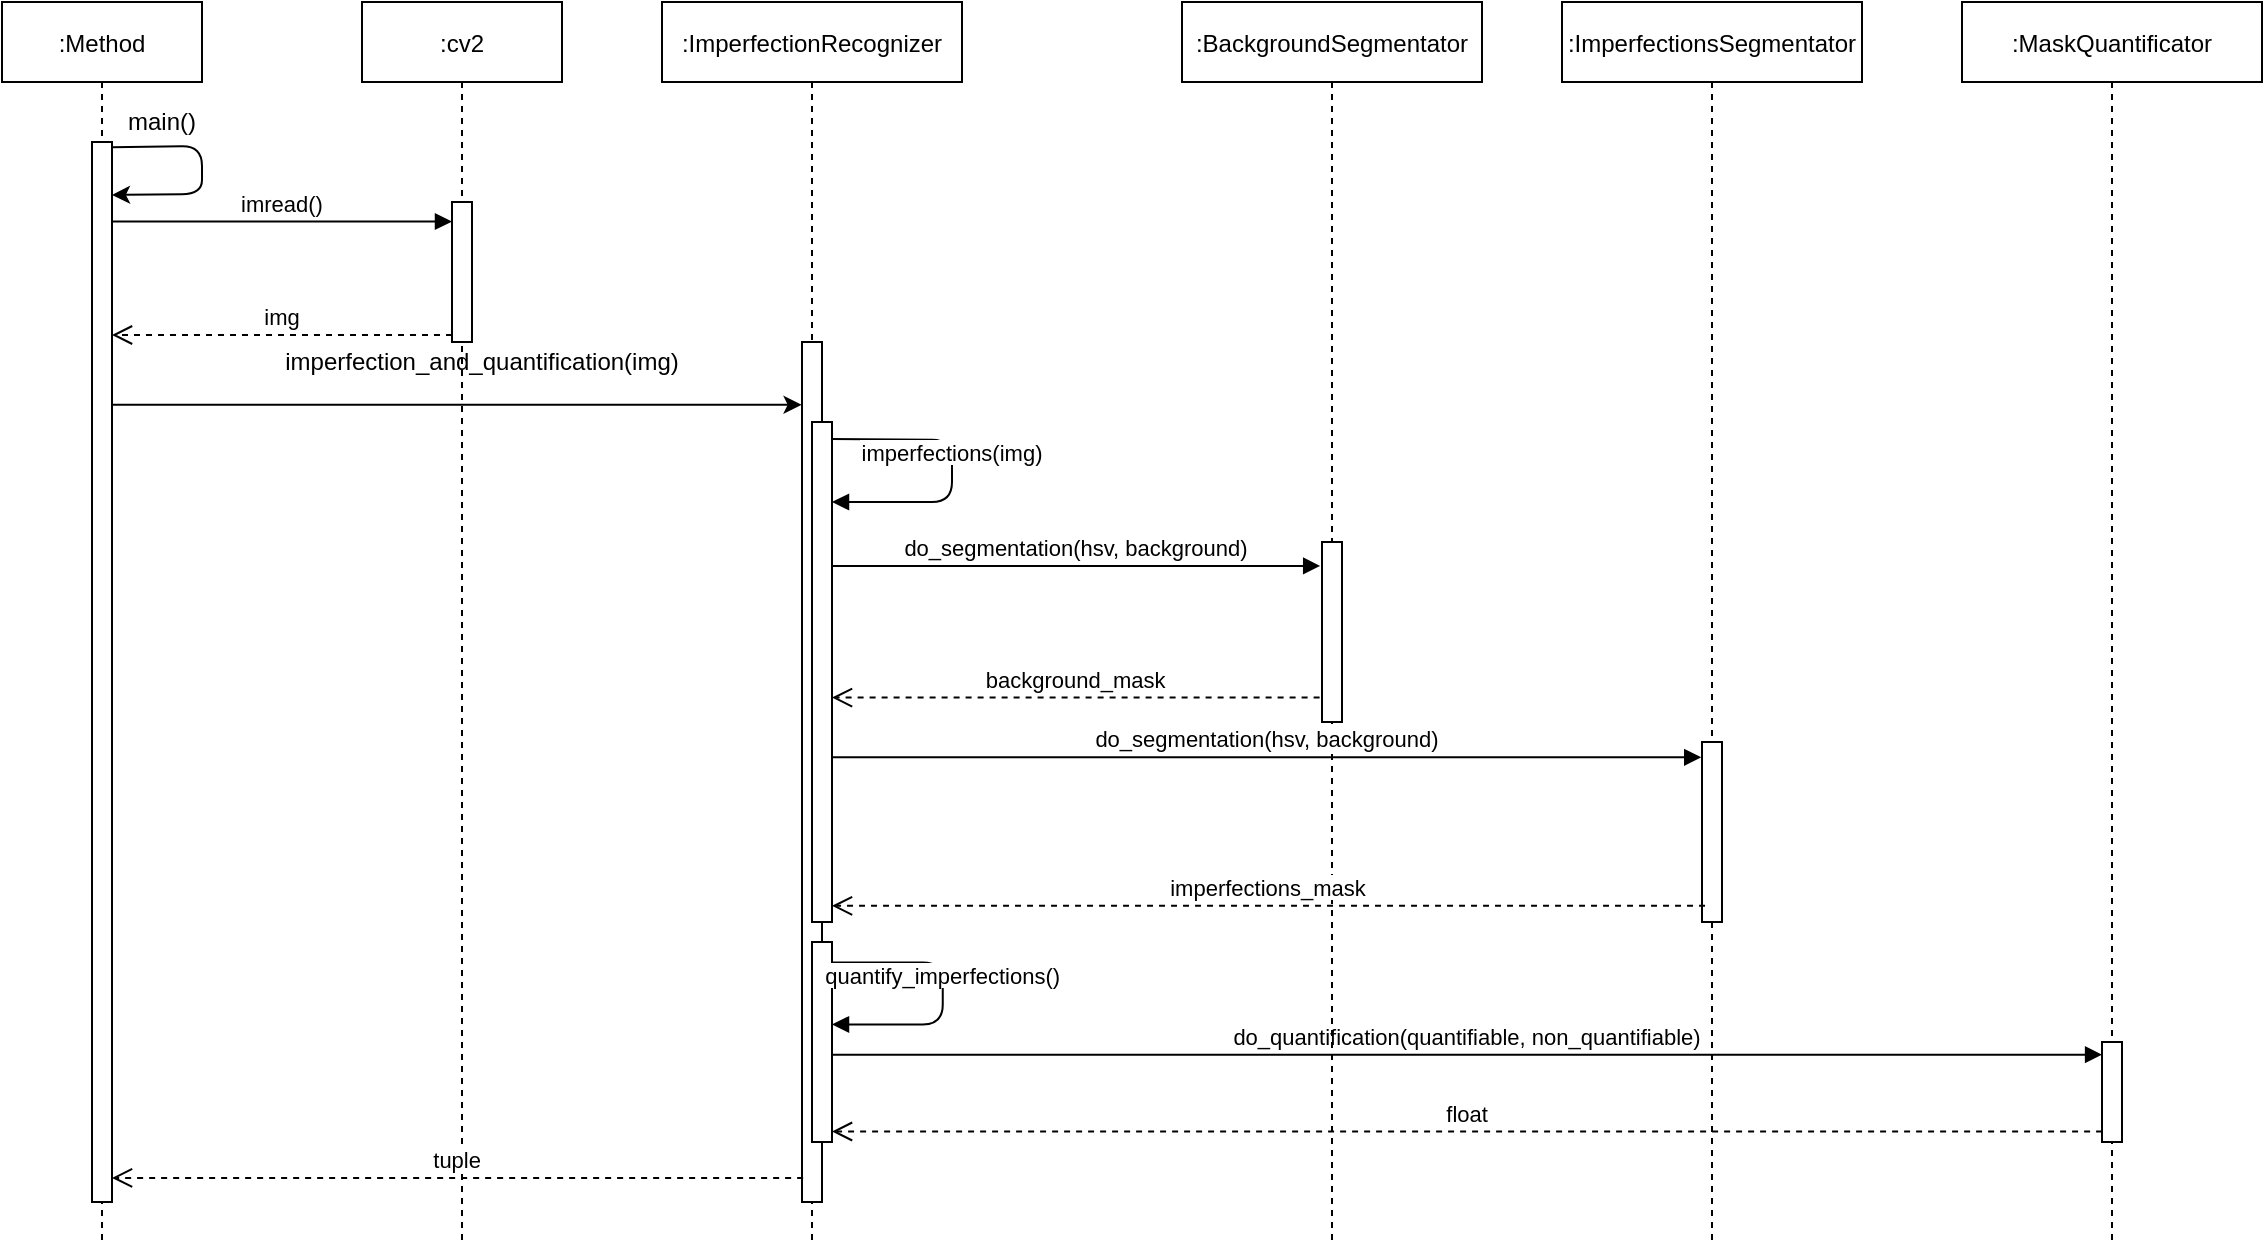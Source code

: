 <mxfile version="14.5.3" type="device"><diagram id="kgpKYQtTHZ0yAKxKKP6v" name="Page-1"><mxGraphModel dx="773" dy="1108" grid="1" gridSize="10" guides="1" tooltips="1" connect="1" arrows="1" fold="1" page="1" pageScale="1" pageWidth="850" pageHeight="1100" math="0" shadow="0"><root><mxCell id="0"/><mxCell id="1" parent="0"/><mxCell id="3nuBFxr9cyL0pnOWT2aG-1" value=":Method" style="shape=umlLifeline;perimeter=lifelinePerimeter;container=1;collapsible=0;recursiveResize=0;rounded=0;shadow=0;strokeWidth=1;" parent="1" vertex="1"><mxGeometry x="120" y="80" width="100" height="620" as="geometry"/></mxCell><mxCell id="3nuBFxr9cyL0pnOWT2aG-2" value="" style="points=[];perimeter=orthogonalPerimeter;rounded=0;shadow=0;strokeWidth=1;" parent="3nuBFxr9cyL0pnOWT2aG-1" vertex="1"><mxGeometry x="45" y="70" width="10" height="530" as="geometry"/></mxCell><mxCell id="S4XG4kWtTSeuDnUC4Zkn-2" value="" style="endArrow=classic;html=1;exitX=0.972;exitY=0.005;exitDx=0;exitDy=0;exitPerimeter=0;entryX=1;entryY=0.05;entryDx=0;entryDy=0;entryPerimeter=0;" parent="3nuBFxr9cyL0pnOWT2aG-1" source="3nuBFxr9cyL0pnOWT2aG-2" target="3nuBFxr9cyL0pnOWT2aG-2" edge="1"><mxGeometry width="50" height="50" relative="1" as="geometry"><mxPoint x="190" y="340" as="sourcePoint"/><mxPoint x="110" y="100" as="targetPoint"/><Array as="points"><mxPoint x="100" y="72"/><mxPoint x="100" y="96"/></Array></mxGeometry></mxCell><mxCell id="3nuBFxr9cyL0pnOWT2aG-5" value=":cv2" style="shape=umlLifeline;perimeter=lifelinePerimeter;container=1;collapsible=0;recursiveResize=0;rounded=0;shadow=0;strokeWidth=1;" parent="1" vertex="1"><mxGeometry x="300" y="80" width="100" height="620" as="geometry"/></mxCell><mxCell id="3nuBFxr9cyL0pnOWT2aG-6" value="" style="points=[];perimeter=orthogonalPerimeter;rounded=0;shadow=0;strokeWidth=1;" parent="3nuBFxr9cyL0pnOWT2aG-5" vertex="1"><mxGeometry x="45" y="100" width="10" height="70" as="geometry"/></mxCell><mxCell id="3nuBFxr9cyL0pnOWT2aG-7" value="img" style="verticalAlign=bottom;endArrow=open;dashed=1;endSize=8;exitX=0;exitY=0.95;shadow=0;strokeWidth=1;" parent="1" source="3nuBFxr9cyL0pnOWT2aG-6" target="3nuBFxr9cyL0pnOWT2aG-2" edge="1"><mxGeometry relative="1" as="geometry"><mxPoint x="275" y="236" as="targetPoint"/></mxGeometry></mxCell><mxCell id="3nuBFxr9cyL0pnOWT2aG-8" value="imread()" style="verticalAlign=bottom;endArrow=block;shadow=0;strokeWidth=1;exitX=1;exitY=0.075;exitDx=0;exitDy=0;exitPerimeter=0;" parent="1" source="3nuBFxr9cyL0pnOWT2aG-2" target="3nuBFxr9cyL0pnOWT2aG-6" edge="1"><mxGeometry relative="1" as="geometry"><mxPoint x="275" y="160" as="sourcePoint"/><mxPoint x="347" y="188" as="targetPoint"/><Array as="points"/></mxGeometry></mxCell><mxCell id="S4XG4kWtTSeuDnUC4Zkn-3" value="main()" style="text;html=1;strokeColor=none;fillColor=none;align=center;verticalAlign=middle;whiteSpace=wrap;rounded=0;" parent="1" vertex="1"><mxGeometry x="180" y="130" width="40" height="20" as="geometry"/></mxCell><mxCell id="S4XG4kWtTSeuDnUC4Zkn-6" value=":ImperfectionRecognizer" style="shape=umlLifeline;perimeter=lifelinePerimeter;container=1;collapsible=0;recursiveResize=0;rounded=0;shadow=0;strokeWidth=1;" parent="1" vertex="1"><mxGeometry x="450" y="80" width="150" height="620" as="geometry"/></mxCell><mxCell id="S4XG4kWtTSeuDnUC4Zkn-7" value="" style="points=[];perimeter=orthogonalPerimeter;rounded=0;shadow=0;strokeWidth=1;" parent="S4XG4kWtTSeuDnUC4Zkn-6" vertex="1"><mxGeometry x="70" y="170" width="10" height="430" as="geometry"/></mxCell><mxCell id="S4XG4kWtTSeuDnUC4Zkn-16" value="imperfections(img)" style="verticalAlign=bottom;endArrow=block;shadow=0;strokeWidth=1;exitX=0.935;exitY=0.034;exitDx=0;exitDy=0;exitPerimeter=0;" parent="S4XG4kWtTSeuDnUC4Zkn-6" source="S4XG4kWtTSeuDnUC4Zkn-29" edge="1"><mxGeometry relative="1" as="geometry"><mxPoint x="90" y="219.0" as="sourcePoint"/><mxPoint x="85" y="250" as="targetPoint"/><Array as="points"><mxPoint x="145" y="219"/><mxPoint x="145" y="250"/></Array></mxGeometry></mxCell><mxCell id="S4XG4kWtTSeuDnUC4Zkn-29" value="" style="points=[];perimeter=orthogonalPerimeter;rounded=0;shadow=0;strokeWidth=1;fontStyle=1" parent="S4XG4kWtTSeuDnUC4Zkn-6" vertex="1"><mxGeometry x="75" y="210" width="10" height="250" as="geometry"/></mxCell><mxCell id="S4XG4kWtTSeuDnUC4Zkn-30" value="" style="points=[];perimeter=orthogonalPerimeter;rounded=0;shadow=0;strokeWidth=1;fontStyle=1" parent="S4XG4kWtTSeuDnUC4Zkn-6" vertex="1"><mxGeometry x="75" y="470" width="10" height="100" as="geometry"/></mxCell><mxCell id="S4XG4kWtTSeuDnUC4Zkn-32" value="quantify_imperfections()" style="verticalAlign=bottom;endArrow=block;shadow=0;strokeWidth=1;" parent="S4XG4kWtTSeuDnUC4Zkn-6" source="S4XG4kWtTSeuDnUC4Zkn-30" target="S4XG4kWtTSeuDnUC4Zkn-30" edge="1"><mxGeometry relative="1" as="geometry"><mxPoint x="80.0" y="480" as="sourcePoint"/><mxPoint x="80.38" y="511.25" as="targetPoint"/><Array as="points"><mxPoint x="140.38" y="480.25"/><mxPoint x="140.38" y="511.25"/></Array></mxGeometry></mxCell><mxCell id="S4XG4kWtTSeuDnUC4Zkn-8" value="" style="endArrow=classic;html=1;entryX=-0.021;entryY=0.073;entryDx=0;entryDy=0;entryPerimeter=0;" parent="1" source="3nuBFxr9cyL0pnOWT2aG-2" target="S4XG4kWtTSeuDnUC4Zkn-7" edge="1"><mxGeometry width="50" height="50" relative="1" as="geometry"><mxPoint x="360" y="510" as="sourcePoint"/><mxPoint x="410" y="460" as="targetPoint"/></mxGeometry></mxCell><mxCell id="S4XG4kWtTSeuDnUC4Zkn-9" value="imperfection_and_quantification(img)" style="text;html=1;strokeColor=none;fillColor=none;align=center;verticalAlign=middle;whiteSpace=wrap;rounded=0;" parent="1" vertex="1"><mxGeometry x="340" y="250" width="40" height="20" as="geometry"/></mxCell><mxCell id="S4XG4kWtTSeuDnUC4Zkn-11" value="tuple" style="verticalAlign=bottom;endArrow=open;dashed=1;endSize=8;exitX=0.057;exitY=0.972;shadow=0;strokeWidth=1;exitDx=0;exitDy=0;exitPerimeter=0;" parent="1" source="S4XG4kWtTSeuDnUC4Zkn-7" target="3nuBFxr9cyL0pnOWT2aG-2" edge="1"><mxGeometry relative="1" as="geometry"><mxPoint x="340" y="540.0" as="targetPoint"/><mxPoint x="510" y="540.0" as="sourcePoint"/></mxGeometry></mxCell><mxCell id="S4XG4kWtTSeuDnUC4Zkn-12" value=":MaskQuantificator" style="shape=umlLifeline;perimeter=lifelinePerimeter;container=1;collapsible=0;recursiveResize=0;rounded=0;shadow=0;strokeWidth=1;" parent="1" vertex="1"><mxGeometry x="1100" y="80" width="150" height="620" as="geometry"/></mxCell><mxCell id="S4XG4kWtTSeuDnUC4Zkn-13" value="" style="points=[];perimeter=orthogonalPerimeter;rounded=0;shadow=0;strokeWidth=1;" parent="S4XG4kWtTSeuDnUC4Zkn-12" vertex="1"><mxGeometry x="70" y="520" width="10" height="50" as="geometry"/></mxCell><mxCell id="S4XG4kWtTSeuDnUC4Zkn-17" value="do_quantification(quantifiable, non_quantifiable)" style="verticalAlign=bottom;endArrow=block;shadow=0;strokeWidth=1;entryX=0.005;entryY=0.127;entryDx=0;entryDy=0;entryPerimeter=0;" parent="1" source="S4XG4kWtTSeuDnUC4Zkn-30" target="S4XG4kWtTSeuDnUC4Zkn-13" edge="1"><mxGeometry relative="1" as="geometry"><mxPoint x="540" y="370" as="sourcePoint"/><mxPoint x="710" y="370" as="targetPoint"/><Array as="points"/></mxGeometry></mxCell><mxCell id="S4XG4kWtTSeuDnUC4Zkn-18" value="float" style="verticalAlign=bottom;endArrow=open;dashed=1;endSize=8;exitX=0.005;exitY=0.895;shadow=0;strokeWidth=1;exitDx=0;exitDy=0;exitPerimeter=0;" parent="1" source="S4XG4kWtTSeuDnUC4Zkn-13" target="S4XG4kWtTSeuDnUC4Zkn-30" edge="1"><mxGeometry relative="1" as="geometry"><mxPoint x="440" y="430.0" as="targetPoint"/><mxPoint x="783.75" y="431.19" as="sourcePoint"/></mxGeometry></mxCell><mxCell id="S4XG4kWtTSeuDnUC4Zkn-19" value=":BackgroundSegmentator" style="shape=umlLifeline;perimeter=lifelinePerimeter;container=1;collapsible=0;recursiveResize=0;rounded=0;shadow=0;strokeWidth=1;" parent="1" vertex="1"><mxGeometry x="710" y="80" width="150" height="620" as="geometry"/></mxCell><mxCell id="S4XG4kWtTSeuDnUC4Zkn-20" value="" style="points=[];perimeter=orthogonalPerimeter;rounded=0;shadow=0;strokeWidth=1;" parent="S4XG4kWtTSeuDnUC4Zkn-19" vertex="1"><mxGeometry x="70" y="270" width="10" height="90" as="geometry"/></mxCell><mxCell id="S4XG4kWtTSeuDnUC4Zkn-21" value="do_segmentation(hsv, background)" style="verticalAlign=bottom;endArrow=block;shadow=0;strokeWidth=1;entryX=-0.09;entryY=0.133;entryDx=0;entryDy=0;entryPerimeter=0;" parent="1" source="S4XG4kWtTSeuDnUC4Zkn-29" target="S4XG4kWtTSeuDnUC4Zkn-20" edge="1"><mxGeometry relative="1" as="geometry"><mxPoint x="360" y="389.41" as="sourcePoint"/><mxPoint x="860.05" y="389.41" as="targetPoint"/><Array as="points"/></mxGeometry></mxCell><mxCell id="S4XG4kWtTSeuDnUC4Zkn-22" value="background_mask" style="verticalAlign=bottom;endArrow=open;dashed=1;endSize=8;exitX=-0.12;exitY=0.864;shadow=0;strokeWidth=1;exitDx=0;exitDy=0;exitPerimeter=0;" parent="1" source="S4XG4kWtTSeuDnUC4Zkn-20" target="S4XG4kWtTSeuDnUC4Zkn-29" edge="1"><mxGeometry relative="1" as="geometry"><mxPoint x="390" y="389.66" as="targetPoint"/><mxPoint x="890.05" y="389.66" as="sourcePoint"/></mxGeometry></mxCell><mxCell id="S4XG4kWtTSeuDnUC4Zkn-25" value=":ImperfectionsSegmentator" style="shape=umlLifeline;perimeter=lifelinePerimeter;container=1;collapsible=0;recursiveResize=0;rounded=0;shadow=0;strokeWidth=1;" parent="1" vertex="1"><mxGeometry x="900" y="80" width="150" height="620" as="geometry"/></mxCell><mxCell id="S4XG4kWtTSeuDnUC4Zkn-26" value="" style="points=[];perimeter=orthogonalPerimeter;rounded=0;shadow=0;strokeWidth=1;" parent="S4XG4kWtTSeuDnUC4Zkn-25" vertex="1"><mxGeometry x="70" y="370" width="10" height="90" as="geometry"/></mxCell><mxCell id="S4XG4kWtTSeuDnUC4Zkn-27" value="do_segmentation(hsv, background)" style="verticalAlign=bottom;endArrow=block;shadow=0;strokeWidth=1;entryX=-0.038;entryY=0.085;entryDx=0;entryDy=0;entryPerimeter=0;" parent="1" source="S4XG4kWtTSeuDnUC4Zkn-29" target="S4XG4kWtTSeuDnUC4Zkn-26" edge="1"><mxGeometry relative="1" as="geometry"><mxPoint x="620.0" y="480.0" as="sourcePoint"/><mxPoint x="869.48" y="480.57" as="targetPoint"/><Array as="points"/></mxGeometry></mxCell><mxCell id="S4XG4kWtTSeuDnUC4Zkn-28" value="imperfections_mask" style="verticalAlign=bottom;endArrow=open;dashed=1;endSize=8;exitX=0.152;exitY=0.91;shadow=0;strokeWidth=1;exitDx=0;exitDy=0;exitPerimeter=0;" parent="1" source="S4XG4kWtTSeuDnUC4Zkn-26" target="S4XG4kWtTSeuDnUC4Zkn-29" edge="1"><mxGeometry relative="1" as="geometry"><mxPoint x="630" y="530" as="targetPoint"/><mxPoint x="878.8" y="530" as="sourcePoint"/></mxGeometry></mxCell></root></mxGraphModel></diagram></mxfile>